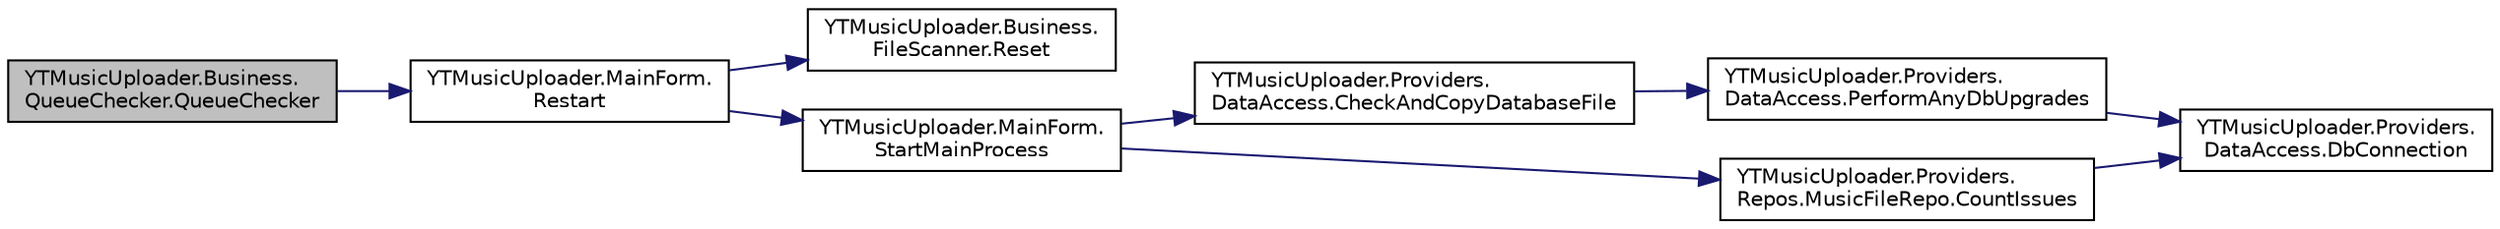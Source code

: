 digraph "YTMusicUploader.Business.QueueChecker.QueueChecker"
{
 // LATEX_PDF_SIZE
  edge [fontname="Helvetica",fontsize="10",labelfontname="Helvetica",labelfontsize="10"];
  node [fontname="Helvetica",fontsize="10",shape=record];
  rankdir="LR";
  Node1 [label="YTMusicUploader.Business.\lQueueChecker.QueueChecker",height=0.2,width=0.4,color="black", fillcolor="grey75", style="filled", fontcolor="black",tooltip=" "];
  Node1 -> Node2 [color="midnightblue",fontsize="10",style="solid",fontname="Helvetica"];
  Node2 [label="YTMusicUploader.MainForm.\lRestart",height=0.2,width=0.4,color="black", fillcolor="white", style="filled",URL="$d0/d66/class_y_t_music_uploader_1_1_main_form.html#ad49bcebfe92cf336cecefee2c73a1883",tooltip=" "];
  Node2 -> Node3 [color="midnightblue",fontsize="10",style="solid",fontname="Helvetica"];
  Node3 [label="YTMusicUploader.Business.\lFileScanner.Reset",height=0.2,width=0.4,color="black", fillcolor="white", style="filled",URL="$dd/d94/class_y_t_music_uploader_1_1_business_1_1_file_scanner.html#aca7c721e5249d14720bd65ac83b593f4",tooltip="Resets the properties, such as discovered file, current music files and hashes"];
  Node2 -> Node4 [color="midnightblue",fontsize="10",style="solid",fontname="Helvetica"];
  Node4 [label="YTMusicUploader.MainForm.\lStartMainProcess",height=0.2,width=0.4,color="black", fillcolor="white", style="filled",URL="$d0/d66/class_y_t_music_uploader_1_1_main_form.html#ae262cc9d9873fca34d4a8d275b62d723",tooltip=" "];
  Node4 -> Node5 [color="midnightblue",fontsize="10",style="solid",fontname="Helvetica"];
  Node5 [label="YTMusicUploader.Providers.\lDataAccess.CheckAndCopyDatabaseFile",height=0.2,width=0.4,color="black", fillcolor="white", style="filled",URL="$d7/d1f/class_y_t_music_uploader_1_1_providers_1_1_data_access.html#a0f9bb7c069a72090c6f86048509fa343",tooltip="Checks if the database file is present in the users AppData path. If it's not present it will copy ov..."];
  Node5 -> Node6 [color="midnightblue",fontsize="10",style="solid",fontname="Helvetica"];
  Node6 [label="YTMusicUploader.Providers.\lDataAccess.PerformAnyDbUpgrades",height=0.2,width=0.4,color="black", fillcolor="white", style="filled",URL="$d7/d1f/class_y_t_music_uploader_1_1_providers_1_1_data_access.html#a777fee8af9abfbafeb10f09327101e08",tooltip="Runs on form load to ensure the database schema is at the latest version following an application upg..."];
  Node6 -> Node7 [color="midnightblue",fontsize="10",style="solid",fontname="Helvetica"];
  Node7 [label="YTMusicUploader.Providers.\lDataAccess.DbConnection",height=0.2,width=0.4,color="black", fillcolor="white", style="filled",URL="$d7/d1f/class_y_t_music_uploader_1_1_providers_1_1_data_access.html#ac9ee0f646d725d0ccebc213c38d4b996",tooltip="Create an SQLite connection to the database file in the users AppData path"];
  Node4 -> Node8 [color="midnightblue",fontsize="10",style="solid",fontname="Helvetica"];
  Node8 [label="YTMusicUploader.Providers.\lRepos.MusicFileRepo.CountIssues",height=0.2,width=0.4,color="black", fillcolor="white", style="filled",URL="$d1/d9d/class_y_t_music_uploader_1_1_providers_1_1_repos_1_1_music_file_repo.html#a799073d452dba59c8412e483f124eb73",tooltip="Count all non-removed Music File entries that have upload errors"];
  Node8 -> Node7 [color="midnightblue",fontsize="10",style="solid",fontname="Helvetica"];
}
